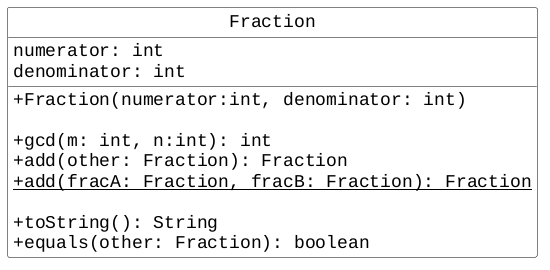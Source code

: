 @startuml
skinparam classbackgroundcolor #ffffff
skinparam classarrowcolor #000000
skinparam classdiamondbackgroundcolor #ffffff
skinparam classdiamondbordercolor #000000
skinparam classbordercolor #000000
skinparam classfontsize 18
skinparam classfontname "Liberation Mono"
skinparam classattributefontsize 18
skinparam classattributefontname "Liberation Mono"
skinparam classAttributeIconSize 0
hide circle

class Fraction {
    numerator: int
    denominator: int

    + Fraction(numerator:int, denominator: int)

    + gcd(m: int, n:int): int
    + add(other: Fraction): Fraction
    + {static} add(fracA: Fraction, fracB: Fraction): Fraction

    + toString(): String
    + equals(other: Fraction): boolean
}

@enduml
